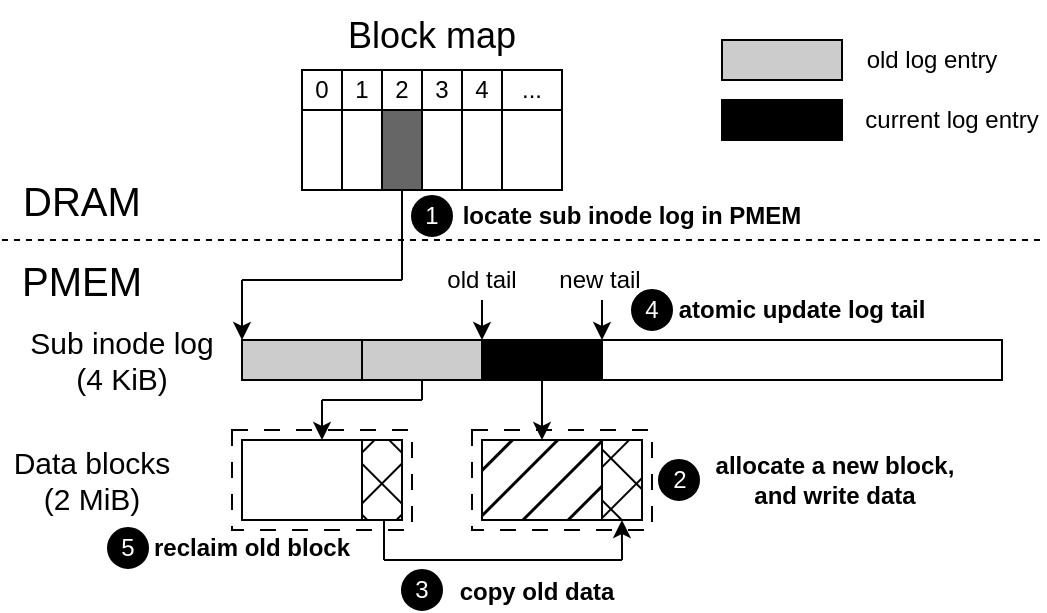 <mxfile version="24.3.0" type="github">
  <diagram name="Page-1" id="1Dvkutj9wqZVP7vQXgIb">
    <mxGraphModel dx="2074" dy="1140" grid="1" gridSize="10" guides="1" tooltips="1" connect="1" arrows="1" fold="1" page="1" pageScale="1" pageWidth="850" pageHeight="1100" math="0" shadow="0">
      <root>
        <mxCell id="0" />
        <mxCell id="1" parent="0" />
        <mxCell id="FcrFrRqbFrsatVIIR7yG-1" value="" style="endArrow=none;dashed=1;html=1;rounded=0;" parent="1" edge="1">
          <mxGeometry width="50" height="50" relative="1" as="geometry">
            <mxPoint y="120" as="sourcePoint" />
            <mxPoint x="520" y="120" as="targetPoint" />
          </mxGeometry>
        </mxCell>
        <mxCell id="FcrFrRqbFrsatVIIR7yG-2" value="&lt;font style=&quot;font-size: 20px;&quot;&gt;DRAM&lt;/font&gt;" style="rounded=0;whiteSpace=wrap;html=1;fillColor=none;strokeColor=none;" parent="1" vertex="1">
          <mxGeometry y="80" width="80" height="40" as="geometry" />
        </mxCell>
        <mxCell id="FcrFrRqbFrsatVIIR7yG-3" value="&lt;font style=&quot;font-size: 20px;&quot;&gt;PMEM&lt;/font&gt;" style="rounded=0;whiteSpace=wrap;html=1;fillColor=none;strokeColor=none;" parent="1" vertex="1">
          <mxGeometry y="120" width="80" height="40" as="geometry" />
        </mxCell>
        <mxCell id="FcrFrRqbFrsatVIIR7yG-4" value="0" style="rounded=0;whiteSpace=wrap;html=1;fillColor=none;" parent="1" vertex="1">
          <mxGeometry x="150" y="35" width="20" height="20" as="geometry" />
        </mxCell>
        <mxCell id="FcrFrRqbFrsatVIIR7yG-5" value="1" style="rounded=0;whiteSpace=wrap;html=1;fillColor=none;" parent="1" vertex="1">
          <mxGeometry x="170" y="35" width="20" height="20" as="geometry" />
        </mxCell>
        <mxCell id="FcrFrRqbFrsatVIIR7yG-6" value="2" style="rounded=0;whiteSpace=wrap;html=1;fillColor=none;" parent="1" vertex="1">
          <mxGeometry x="190" y="35" width="20" height="20" as="geometry" />
        </mxCell>
        <mxCell id="FcrFrRqbFrsatVIIR7yG-7" value="3" style="rounded=0;whiteSpace=wrap;html=1;fillColor=none;" parent="1" vertex="1">
          <mxGeometry x="210" y="35" width="20" height="20" as="geometry" />
        </mxCell>
        <mxCell id="FcrFrRqbFrsatVIIR7yG-8" value="4" style="rounded=0;whiteSpace=wrap;html=1;fillColor=none;" parent="1" vertex="1">
          <mxGeometry x="230" y="35" width="20" height="20" as="geometry" />
        </mxCell>
        <mxCell id="FcrFrRqbFrsatVIIR7yG-9" value="..." style="rounded=0;whiteSpace=wrap;html=1;fillColor=none;" parent="1" vertex="1">
          <mxGeometry x="250" y="35" width="30" height="20" as="geometry" />
        </mxCell>
        <mxCell id="FcrFrRqbFrsatVIIR7yG-10" value="" style="rounded=0;whiteSpace=wrap;html=1;fillColor=none;" parent="1" vertex="1">
          <mxGeometry x="150" y="55" width="20" height="40" as="geometry" />
        </mxCell>
        <mxCell id="FcrFrRqbFrsatVIIR7yG-11" value="" style="rounded=0;whiteSpace=wrap;html=1;fillColor=none;" parent="1" vertex="1">
          <mxGeometry x="170" y="55" width="20" height="40" as="geometry" />
        </mxCell>
        <mxCell id="FcrFrRqbFrsatVIIR7yG-12" value="" style="rounded=0;whiteSpace=wrap;html=1;fillColor=#666666;" parent="1" vertex="1">
          <mxGeometry x="190" y="55" width="20" height="40" as="geometry" />
        </mxCell>
        <mxCell id="FcrFrRqbFrsatVIIR7yG-13" value="" style="rounded=0;whiteSpace=wrap;html=1;fillColor=none;" parent="1" vertex="1">
          <mxGeometry x="210" y="55" width="20" height="40" as="geometry" />
        </mxCell>
        <mxCell id="FcrFrRqbFrsatVIIR7yG-14" value="" style="rounded=0;whiteSpace=wrap;html=1;fillColor=none;" parent="1" vertex="1">
          <mxGeometry x="230" y="55" width="20" height="40" as="geometry" />
        </mxCell>
        <mxCell id="FcrFrRqbFrsatVIIR7yG-15" value="" style="rounded=0;whiteSpace=wrap;html=1;fillColor=none;" parent="1" vertex="1">
          <mxGeometry x="250" y="55" width="30" height="40" as="geometry" />
        </mxCell>
        <mxCell id="FcrFrRqbFrsatVIIR7yG-16" value="" style="rounded=0;whiteSpace=wrap;html=1;fillColor=#CCCCCC;" parent="1" vertex="1">
          <mxGeometry x="120" y="170" width="60" height="20" as="geometry" />
        </mxCell>
        <mxCell id="FcrFrRqbFrsatVIIR7yG-18" value="" style="rounded=0;whiteSpace=wrap;html=1;fillColor=#000000;" parent="1" vertex="1">
          <mxGeometry x="240" y="170" width="60" height="20" as="geometry" />
        </mxCell>
        <mxCell id="FcrFrRqbFrsatVIIR7yG-19" value="" style="rounded=0;whiteSpace=wrap;html=1;" parent="1" vertex="1">
          <mxGeometry x="300" y="170" width="200" height="20" as="geometry" />
        </mxCell>
        <mxCell id="FcrFrRqbFrsatVIIR7yG-22" value="&lt;font style=&quot;font-size: 15px;&quot;&gt;Sub inode log&lt;/font&gt;&lt;div&gt;&lt;font style=&quot;font-size: 15px;&quot;&gt;(4 KiB)&lt;/font&gt;&lt;/div&gt;" style="rounded=0;whiteSpace=wrap;html=1;fillColor=none;strokeColor=none;" parent="1" vertex="1">
          <mxGeometry y="157.5" width="120" height="45" as="geometry" />
        </mxCell>
        <mxCell id="FcrFrRqbFrsatVIIR7yG-23" value="&lt;font style=&quot;font-size: 12px;&quot;&gt;old tail&lt;/font&gt;" style="rounded=0;whiteSpace=wrap;html=1;fillColor=none;strokeColor=none;" parent="1" vertex="1">
          <mxGeometry x="220" y="130" width="40" height="20" as="geometry" />
        </mxCell>
        <mxCell id="a1dksQierBHJueGm9jTr-5" style="edgeStyle=orthogonalEdgeStyle;rounded=0;orthogonalLoop=1;jettySize=auto;html=1;exitX=0.5;exitY=1;exitDx=0;exitDy=0;entryX=1;entryY=0;entryDx=0;entryDy=0;" edge="1" parent="1" target="FcrFrRqbFrsatVIIR7yG-18">
          <mxGeometry relative="1" as="geometry">
            <mxPoint x="300" y="150" as="sourcePoint" />
          </mxGeometry>
        </mxCell>
        <mxCell id="FcrFrRqbFrsatVIIR7yG-24" value="&lt;font style=&quot;font-size: 12px;&quot;&gt;new tail&lt;/font&gt;" style="rounded=0;whiteSpace=wrap;html=1;fillColor=none;strokeColor=none;" parent="1" vertex="1">
          <mxGeometry x="274" y="130" width="50" height="20" as="geometry" />
        </mxCell>
        <mxCell id="FcrFrRqbFrsatVIIR7yG-34" value="&lt;font style=&quot;font-size: 18px;&quot;&gt;Block map&lt;/font&gt;" style="rounded=0;whiteSpace=wrap;html=1;fillColor=none;strokeColor=none;" parent="1" vertex="1">
          <mxGeometry x="150" width="130" height="35" as="geometry" />
        </mxCell>
        <mxCell id="FcrFrRqbFrsatVIIR7yG-35" value="&lt;font style=&quot;font-size: 15px;&quot;&gt;Data blocks&lt;/font&gt;&lt;div&gt;&lt;font style=&quot;font-size: 15px;&quot;&gt;(2 MiB)&lt;/font&gt;&lt;/div&gt;" style="rounded=0;whiteSpace=wrap;html=1;fillColor=none;strokeColor=none;" parent="1" vertex="1">
          <mxGeometry y="220" width="90" height="40" as="geometry" />
        </mxCell>
        <mxCell id="7bWyixLGcGMEeV_3WNz_-1" value="&lt;font color=&quot;#ffffff&quot;&gt;1&lt;/font&gt;" style="ellipse;whiteSpace=wrap;html=1;aspect=fixed;fillColor=#000000;" parent="1" vertex="1">
          <mxGeometry x="205" y="98" width="20" height="20" as="geometry" />
        </mxCell>
        <mxCell id="7bWyixLGcGMEeV_3WNz_-2" value="&lt;font color=&quot;#ffffff&quot;&gt;2&lt;/font&gt;" style="ellipse;whiteSpace=wrap;html=1;aspect=fixed;fillColor=#000000;" parent="1" vertex="1">
          <mxGeometry x="328.5" y="230" width="20" height="20" as="geometry" />
        </mxCell>
        <mxCell id="7bWyixLGcGMEeV_3WNz_-3" value="&lt;font color=&quot;#ffffff&quot;&gt;4&lt;/font&gt;" style="ellipse;whiteSpace=wrap;html=1;aspect=fixed;fillColor=#000000;" parent="1" vertex="1">
          <mxGeometry x="315" y="145" width="20" height="20" as="geometry" />
        </mxCell>
        <mxCell id="jlncPJkVaWCYWcdui12d-1" value="&lt;font style=&quot;font-size: 12px;&quot;&gt;&lt;b&gt;locate sub inode log in PMEM&lt;/b&gt;&lt;/font&gt;" style="rounded=0;whiteSpace=wrap;html=1;fillColor=none;strokeColor=none;" parent="1" vertex="1">
          <mxGeometry x="225" y="99" width="180" height="18" as="geometry" />
        </mxCell>
        <mxCell id="jlncPJkVaWCYWcdui12d-5" value="&lt;b&gt;atomic update log tail&lt;/b&gt;" style="rounded=0;whiteSpace=wrap;html=1;fillColor=none;strokeColor=none;" parent="1" vertex="1">
          <mxGeometry x="335" y="146" width="130" height="18" as="geometry" />
        </mxCell>
        <mxCell id="jlncPJkVaWCYWcdui12d-6" value="&lt;b&gt;allocate a new block,&lt;/b&gt;&lt;div&gt;&lt;b&gt;and write data&lt;/b&gt;&lt;/div&gt;" style="rounded=0;whiteSpace=wrap;html=1;fillColor=none;strokeColor=none;" parent="1" vertex="1">
          <mxGeometry x="351.5" y="231" width="128.5" height="18" as="geometry" />
        </mxCell>
        <mxCell id="a1dksQierBHJueGm9jTr-2" value="" style="rounded=0;whiteSpace=wrap;html=1;fillColor=#CCCCCC;" vertex="1" parent="1">
          <mxGeometry x="180" y="170" width="60" height="20" as="geometry" />
        </mxCell>
        <mxCell id="a1dksQierBHJueGm9jTr-4" value="" style="endArrow=classic;html=1;rounded=0;exitX=0.5;exitY=1;exitDx=0;exitDy=0;entryX=0;entryY=0;entryDx=0;entryDy=0;" edge="1" parent="1" target="FcrFrRqbFrsatVIIR7yG-18">
          <mxGeometry width="50" height="50" relative="1" as="geometry">
            <mxPoint x="240" y="150" as="sourcePoint" />
            <mxPoint x="445" y="520" as="targetPoint" />
          </mxGeometry>
        </mxCell>
        <mxCell id="a1dksQierBHJueGm9jTr-9" value="" style="endArrow=classic;html=1;rounded=0;entryX=0;entryY=0;entryDx=0;entryDy=0;" edge="1" parent="1" target="FcrFrRqbFrsatVIIR7yG-16">
          <mxGeometry width="50" height="50" relative="1" as="geometry">
            <mxPoint x="120" y="140" as="sourcePoint" />
            <mxPoint x="200" y="360" as="targetPoint" />
          </mxGeometry>
        </mxCell>
        <mxCell id="a1dksQierBHJueGm9jTr-10" value="" style="endArrow=none;html=1;rounded=0;" edge="1" parent="1">
          <mxGeometry width="50" height="50" relative="1" as="geometry">
            <mxPoint x="120" y="140" as="sourcePoint" />
            <mxPoint x="200" y="140" as="targetPoint" />
          </mxGeometry>
        </mxCell>
        <mxCell id="a1dksQierBHJueGm9jTr-11" value="" style="endArrow=none;html=1;rounded=0;exitX=0.5;exitY=1;exitDx=0;exitDy=0;" edge="1" parent="1" source="FcrFrRqbFrsatVIIR7yG-12">
          <mxGeometry width="50" height="50" relative="1" as="geometry">
            <mxPoint x="400" y="470" as="sourcePoint" />
            <mxPoint x="200" y="140" as="targetPoint" />
          </mxGeometry>
        </mxCell>
        <mxCell id="a1dksQierBHJueGm9jTr-12" value="" style="whiteSpace=wrap;html=1;fillColor=#000000;fillStyle=hatch;" vertex="1" parent="1">
          <mxGeometry x="240" y="220" width="60" height="40" as="geometry" />
        </mxCell>
        <mxCell id="a1dksQierBHJueGm9jTr-13" value="" style="whiteSpace=wrap;html=1;fillColor=#000000;fillStyle=cross-hatch;" vertex="1" parent="1">
          <mxGeometry x="300" y="220" width="20" height="40" as="geometry" />
        </mxCell>
        <mxCell id="a1dksQierBHJueGm9jTr-14" value="" style="whiteSpace=wrap;html=1;fillColor=none;fillStyle=auto;" vertex="1" parent="1">
          <mxGeometry x="120" y="220" width="60" height="40" as="geometry" />
        </mxCell>
        <mxCell id="a1dksQierBHJueGm9jTr-15" value="" style="whiteSpace=wrap;html=1;fillColor=#000000;fillStyle=cross-hatch;" vertex="1" parent="1">
          <mxGeometry x="180" y="220" width="20" height="40" as="geometry" />
        </mxCell>
        <mxCell id="a1dksQierBHJueGm9jTr-16" value="" style="endArrow=none;html=1;rounded=0;" edge="1" parent="1">
          <mxGeometry width="50" height="50" relative="1" as="geometry">
            <mxPoint x="160" y="200" as="sourcePoint" />
            <mxPoint x="210" y="200" as="targetPoint" />
          </mxGeometry>
        </mxCell>
        <mxCell id="a1dksQierBHJueGm9jTr-18" value="" style="rounded=0;whiteSpace=wrap;html=1;fillColor=none;strokeColor=none;" vertex="1" parent="1">
          <mxGeometry x="120" y="220" width="80" height="40" as="geometry" />
        </mxCell>
        <mxCell id="a1dksQierBHJueGm9jTr-19" value="" style="endArrow=classic;html=1;rounded=0;entryX=0.5;entryY=0;entryDx=0;entryDy=0;" edge="1" parent="1" target="a1dksQierBHJueGm9jTr-18">
          <mxGeometry width="50" height="50" relative="1" as="geometry">
            <mxPoint x="160" y="200" as="sourcePoint" />
            <mxPoint x="450" y="420" as="targetPoint" />
          </mxGeometry>
        </mxCell>
        <mxCell id="a1dksQierBHJueGm9jTr-20" value="" style="endArrow=none;html=1;rounded=0;entryX=0.5;entryY=1;entryDx=0;entryDy=0;" edge="1" parent="1" target="a1dksQierBHJueGm9jTr-2">
          <mxGeometry width="50" height="50" relative="1" as="geometry">
            <mxPoint x="210" y="200" as="sourcePoint" />
            <mxPoint x="450" y="420" as="targetPoint" />
          </mxGeometry>
        </mxCell>
        <mxCell id="a1dksQierBHJueGm9jTr-22" value="" style="rounded=0;whiteSpace=wrap;html=1;fillColor=none;strokeColor=none;" vertex="1" parent="1">
          <mxGeometry x="240" y="220" width="80" height="40" as="geometry" />
        </mxCell>
        <mxCell id="a1dksQierBHJueGm9jTr-23" value="" style="endArrow=classic;html=1;rounded=0;exitX=0.5;exitY=1;exitDx=0;exitDy=0;entryX=0.375;entryY=0;entryDx=0;entryDy=0;entryPerimeter=0;" edge="1" parent="1" source="FcrFrRqbFrsatVIIR7yG-18" target="a1dksQierBHJueGm9jTr-22">
          <mxGeometry width="50" height="50" relative="1" as="geometry">
            <mxPoint x="400" y="470" as="sourcePoint" />
            <mxPoint x="450" y="420" as="targetPoint" />
          </mxGeometry>
        </mxCell>
        <mxCell id="a1dksQierBHJueGm9jTr-24" value="" style="rounded=0;whiteSpace=wrap;html=1;fillColor=none;dashed=1;dashPattern=8 8;" vertex="1" parent="1">
          <mxGeometry x="235" y="215" width="90" height="50" as="geometry" />
        </mxCell>
        <mxCell id="a1dksQierBHJueGm9jTr-25" value="" style="endArrow=none;html=1;rounded=0;" edge="1" parent="1">
          <mxGeometry width="50" height="50" relative="1" as="geometry">
            <mxPoint x="191" y="260" as="sourcePoint" />
            <mxPoint x="191" y="280" as="targetPoint" />
          </mxGeometry>
        </mxCell>
        <mxCell id="a1dksQierBHJueGm9jTr-26" value="" style="endArrow=none;html=1;rounded=0;" edge="1" parent="1">
          <mxGeometry width="50" height="50" relative="1" as="geometry">
            <mxPoint x="191" y="280" as="sourcePoint" />
            <mxPoint x="310" y="280" as="targetPoint" />
          </mxGeometry>
        </mxCell>
        <mxCell id="a1dksQierBHJueGm9jTr-27" value="" style="endArrow=classic;html=1;rounded=0;entryX=0.833;entryY=0.9;entryDx=0;entryDy=0;entryPerimeter=0;" edge="1" parent="1" target="a1dksQierBHJueGm9jTr-24">
          <mxGeometry width="50" height="50" relative="1" as="geometry">
            <mxPoint x="310" y="280" as="sourcePoint" />
            <mxPoint x="450" y="420" as="targetPoint" />
          </mxGeometry>
        </mxCell>
        <mxCell id="a1dksQierBHJueGm9jTr-28" value="&lt;font color=&quot;#ffffff&quot;&gt;3&lt;/font&gt;" style="ellipse;whiteSpace=wrap;html=1;aspect=fixed;fillColor=#000000;" vertex="1" parent="1">
          <mxGeometry x="200" y="285" width="20" height="20" as="geometry" />
        </mxCell>
        <mxCell id="a1dksQierBHJueGm9jTr-29" value="&lt;b&gt;copy old data&lt;/b&gt;" style="rounded=0;whiteSpace=wrap;html=1;fillColor=none;strokeColor=none;" vertex="1" parent="1">
          <mxGeometry x="225" y="287" width="85" height="18" as="geometry" />
        </mxCell>
        <mxCell id="a1dksQierBHJueGm9jTr-30" value="" style="rounded=0;whiteSpace=wrap;html=1;fillColor=none;dashed=1;dashPattern=8 8;" vertex="1" parent="1">
          <mxGeometry x="115" y="215" width="90" height="50" as="geometry" />
        </mxCell>
        <mxCell id="a1dksQierBHJueGm9jTr-31" value="&lt;font color=&quot;#ffffff&quot;&gt;5&lt;/font&gt;" style="ellipse;whiteSpace=wrap;html=1;aspect=fixed;fillColor=#000000;" vertex="1" parent="1">
          <mxGeometry x="53" y="264" width="20" height="20" as="geometry" />
        </mxCell>
        <mxCell id="a1dksQierBHJueGm9jTr-32" value="&lt;b&gt;reclaim old block&lt;/b&gt;" style="rounded=0;whiteSpace=wrap;html=1;fillColor=none;strokeColor=none;rotation=0;" vertex="1" parent="1">
          <mxGeometry x="70" y="265" width="110" height="18" as="geometry" />
        </mxCell>
        <mxCell id="a1dksQierBHJueGm9jTr-35" value="" style="rounded=0;whiteSpace=wrap;html=1;fillColor=#CCCCCC;" vertex="1" parent="1">
          <mxGeometry x="360" y="20" width="60" height="20" as="geometry" />
        </mxCell>
        <mxCell id="a1dksQierBHJueGm9jTr-36" value="" style="rounded=0;whiteSpace=wrap;html=1;fillColor=#000000;" vertex="1" parent="1">
          <mxGeometry x="360" y="50" width="60" height="20" as="geometry" />
        </mxCell>
        <mxCell id="a1dksQierBHJueGm9jTr-37" value="&lt;font style=&quot;font-size: 12px;&quot;&gt;old log entry&lt;/font&gt;" style="rounded=0;whiteSpace=wrap;html=1;fillColor=none;strokeColor=none;" vertex="1" parent="1">
          <mxGeometry x="430" y="20" width="70" height="20" as="geometry" />
        </mxCell>
        <mxCell id="a1dksQierBHJueGm9jTr-38" value="&lt;font style=&quot;font-size: 12px;&quot;&gt;current log entry&lt;/font&gt;" style="rounded=0;whiteSpace=wrap;html=1;fillColor=none;strokeColor=none;" vertex="1" parent="1">
          <mxGeometry x="430" y="50" width="90" height="20" as="geometry" />
        </mxCell>
      </root>
    </mxGraphModel>
  </diagram>
</mxfile>
